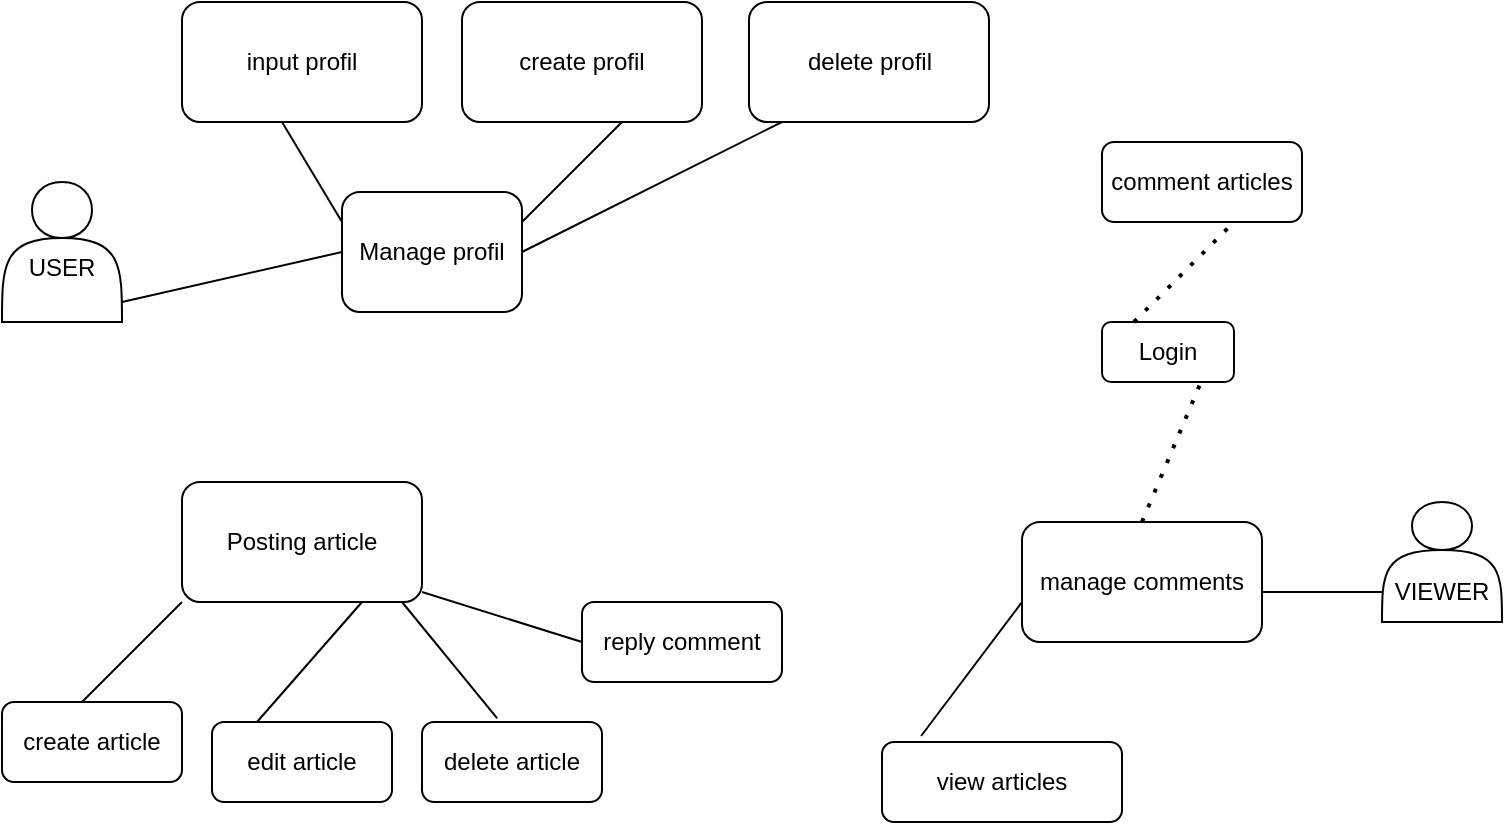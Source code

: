 <mxfile version="20.5.3" type="device"><diagram id="FGHjFa6FDGCsPTsREAAK" name="Page-1"><mxGraphModel dx="1038" dy="521" grid="1" gridSize="10" guides="1" tooltips="1" connect="1" arrows="1" fold="1" page="1" pageScale="1" pageWidth="827" pageHeight="1169" math="0" shadow="0"><root><mxCell id="0"/><mxCell id="1" parent="0"/><mxCell id="Hec0qsVw35Er6FC0GCLe-1" value="&lt;br&gt;USER" style="shape=actor;whiteSpace=wrap;html=1;" vertex="1" parent="1"><mxGeometry x="40" y="120" width="60" height="70" as="geometry"/></mxCell><mxCell id="Hec0qsVw35Er6FC0GCLe-2" value="Manage profil" style="rounded=1;whiteSpace=wrap;html=1;" vertex="1" parent="1"><mxGeometry x="210" y="125" width="90" height="60" as="geometry"/></mxCell><mxCell id="Hec0qsVw35Er6FC0GCLe-3" value="manage comments" style="rounded=1;whiteSpace=wrap;html=1;" vertex="1" parent="1"><mxGeometry x="550" y="290" width="120" height="60" as="geometry"/></mxCell><mxCell id="Hec0qsVw35Er6FC0GCLe-4" value="Posting article" style="rounded=1;whiteSpace=wrap;html=1;" vertex="1" parent="1"><mxGeometry x="130" y="270" width="120" height="60" as="geometry"/></mxCell><mxCell id="Hec0qsVw35Er6FC0GCLe-5" value="&lt;br&gt;&lt;br&gt;VIEWER" style="shape=actor;whiteSpace=wrap;html=1;" vertex="1" parent="1"><mxGeometry x="730" y="280" width="60" height="60" as="geometry"/></mxCell><mxCell id="Hec0qsVw35Er6FC0GCLe-6" value="input profil" style="rounded=1;whiteSpace=wrap;html=1;" vertex="1" parent="1"><mxGeometry x="130" y="30" width="120" height="60" as="geometry"/></mxCell><mxCell id="Hec0qsVw35Er6FC0GCLe-7" value="create profil" style="rounded=1;whiteSpace=wrap;html=1;" vertex="1" parent="1"><mxGeometry x="270" y="30" width="120" height="60" as="geometry"/></mxCell><mxCell id="Hec0qsVw35Er6FC0GCLe-8" value="delete profil" style="rounded=1;whiteSpace=wrap;html=1;" vertex="1" parent="1"><mxGeometry x="413.5" y="30" width="120" height="60" as="geometry"/></mxCell><mxCell id="Hec0qsVw35Er6FC0GCLe-9" value="comment articles" style="rounded=1;whiteSpace=wrap;html=1;" vertex="1" parent="1"><mxGeometry x="590" y="100" width="100" height="40" as="geometry"/></mxCell><mxCell id="Hec0qsVw35Er6FC0GCLe-10" value="view articles" style="rounded=1;whiteSpace=wrap;html=1;" vertex="1" parent="1"><mxGeometry x="480" y="400" width="120" height="40" as="geometry"/></mxCell><mxCell id="Hec0qsVw35Er6FC0GCLe-11" value="create article" style="rounded=1;whiteSpace=wrap;html=1;" vertex="1" parent="1"><mxGeometry x="40" y="380" width="90" height="40" as="geometry"/></mxCell><mxCell id="Hec0qsVw35Er6FC0GCLe-12" value="edit article" style="rounded=1;whiteSpace=wrap;html=1;" vertex="1" parent="1"><mxGeometry x="145" y="390" width="90" height="40" as="geometry"/></mxCell><mxCell id="Hec0qsVw35Er6FC0GCLe-13" value="delete article" style="rounded=1;whiteSpace=wrap;html=1;" vertex="1" parent="1"><mxGeometry x="250" y="390" width="90" height="40" as="geometry"/></mxCell><mxCell id="Hec0qsVw35Er6FC0GCLe-14" value="reply comment" style="rounded=1;whiteSpace=wrap;html=1;" vertex="1" parent="1"><mxGeometry x="330" y="330" width="100" height="40" as="geometry"/></mxCell><mxCell id="Hec0qsVw35Er6FC0GCLe-16" value="" style="endArrow=none;html=1;rounded=0;" edge="1" parent="1"><mxGeometry width="50" height="50" relative="1" as="geometry"><mxPoint x="300" y="140" as="sourcePoint"/><mxPoint x="350" y="90" as="targetPoint"/></mxGeometry></mxCell><mxCell id="Hec0qsVw35Er6FC0GCLe-18" value="" style="endArrow=none;html=1;rounded=0;" edge="1" parent="1"><mxGeometry width="50" height="50" relative="1" as="geometry"><mxPoint x="80" y="380" as="sourcePoint"/><mxPoint x="130" y="330" as="targetPoint"/></mxGeometry></mxCell><mxCell id="Hec0qsVw35Er6FC0GCLe-19" value="" style="endArrow=none;html=1;rounded=0;exitX=1;exitY=0.5;exitDx=0;exitDy=0;" edge="1" parent="1" source="Hec0qsVw35Er6FC0GCLe-2"><mxGeometry width="50" height="50" relative="1" as="geometry"><mxPoint x="380" y="140" as="sourcePoint"/><mxPoint x="430" y="90" as="targetPoint"/></mxGeometry></mxCell><mxCell id="Hec0qsVw35Er6FC0GCLe-20" value="" style="endArrow=none;html=1;rounded=0;exitX=0;exitY=0.25;exitDx=0;exitDy=0;" edge="1" parent="1" source="Hec0qsVw35Er6FC0GCLe-2"><mxGeometry width="50" height="50" relative="1" as="geometry"><mxPoint x="130" y="140" as="sourcePoint"/><mxPoint x="180" y="90" as="targetPoint"/></mxGeometry></mxCell><mxCell id="Hec0qsVw35Er6FC0GCLe-21" value="" style="endArrow=none;html=1;rounded=0;exitX=0.25;exitY=0;exitDx=0;exitDy=0;" edge="1" parent="1" source="Hec0qsVw35Er6FC0GCLe-12"><mxGeometry width="50" height="50" relative="1" as="geometry"><mxPoint x="170" y="380" as="sourcePoint"/><mxPoint x="220" y="330" as="targetPoint"/></mxGeometry></mxCell><mxCell id="Hec0qsVw35Er6FC0GCLe-23" value="" style="endArrow=none;html=1;rounded=0;exitX=0.163;exitY=-0.075;exitDx=0;exitDy=0;exitPerimeter=0;" edge="1" parent="1" source="Hec0qsVw35Er6FC0GCLe-10"><mxGeometry width="50" height="50" relative="1" as="geometry"><mxPoint x="500" y="380" as="sourcePoint"/><mxPoint x="550" y="330" as="targetPoint"/></mxGeometry></mxCell><mxCell id="Hec0qsVw35Er6FC0GCLe-27" value="" style="endArrow=none;html=1;rounded=0;entryX=0;entryY=0.5;entryDx=0;entryDy=0;" edge="1" parent="1" target="Hec0qsVw35Er6FC0GCLe-14"><mxGeometry width="50" height="50" relative="1" as="geometry"><mxPoint x="250" y="325" as="sourcePoint"/><mxPoint x="300" y="275" as="targetPoint"/></mxGeometry></mxCell><mxCell id="Hec0qsVw35Er6FC0GCLe-28" value="" style="endArrow=none;html=1;rounded=0;entryX=0.418;entryY=-0.045;entryDx=0;entryDy=0;entryPerimeter=0;" edge="1" parent="1" target="Hec0qsVw35Er6FC0GCLe-13"><mxGeometry width="50" height="50" relative="1" as="geometry"><mxPoint x="240" y="330" as="sourcePoint"/><mxPoint x="290" y="280" as="targetPoint"/></mxGeometry></mxCell><mxCell id="Hec0qsVw35Er6FC0GCLe-30" value="" style="endArrow=none;html=1;rounded=0;entryX=0;entryY=0.75;entryDx=0;entryDy=0;" edge="1" parent="1" target="Hec0qsVw35Er6FC0GCLe-5"><mxGeometry width="50" height="50" relative="1" as="geometry"><mxPoint x="670" y="325" as="sourcePoint"/><mxPoint x="720" y="275" as="targetPoint"/></mxGeometry></mxCell><mxCell id="Hec0qsVw35Er6FC0GCLe-31" value="" style="endArrow=none;html=1;rounded=0;entryX=0;entryY=0.5;entryDx=0;entryDy=0;" edge="1" parent="1" target="Hec0qsVw35Er6FC0GCLe-2"><mxGeometry width="50" height="50" relative="1" as="geometry"><mxPoint x="100" y="180" as="sourcePoint"/><mxPoint x="150" y="130" as="targetPoint"/></mxGeometry></mxCell><mxCell id="Hec0qsVw35Er6FC0GCLe-34" value="Login" style="rounded=1;whiteSpace=wrap;html=1;" vertex="1" parent="1"><mxGeometry x="590" y="190" width="66" height="30" as="geometry"/></mxCell><mxCell id="Hec0qsVw35Er6FC0GCLe-35" value="" style="endArrow=none;dashed=1;html=1;dashPattern=1 3;strokeWidth=2;rounded=0;entryX=0.75;entryY=1;entryDx=0;entryDy=0;exitX=0.5;exitY=0;exitDx=0;exitDy=0;" edge="1" parent="1" source="Hec0qsVw35Er6FC0GCLe-3" target="Hec0qsVw35Er6FC0GCLe-34"><mxGeometry width="50" height="50" relative="1" as="geometry"><mxPoint x="620" y="240" as="sourcePoint"/><mxPoint x="590" y="220" as="targetPoint"/></mxGeometry></mxCell><mxCell id="Hec0qsVw35Er6FC0GCLe-36" value="" style="endArrow=none;dashed=1;html=1;dashPattern=1 3;strokeWidth=2;rounded=0;" edge="1" parent="1"><mxGeometry width="50" height="50" relative="1" as="geometry"><mxPoint x="606" y="190" as="sourcePoint"/><mxPoint x="656" y="140" as="targetPoint"/></mxGeometry></mxCell></root></mxGraphModel></diagram></mxfile>